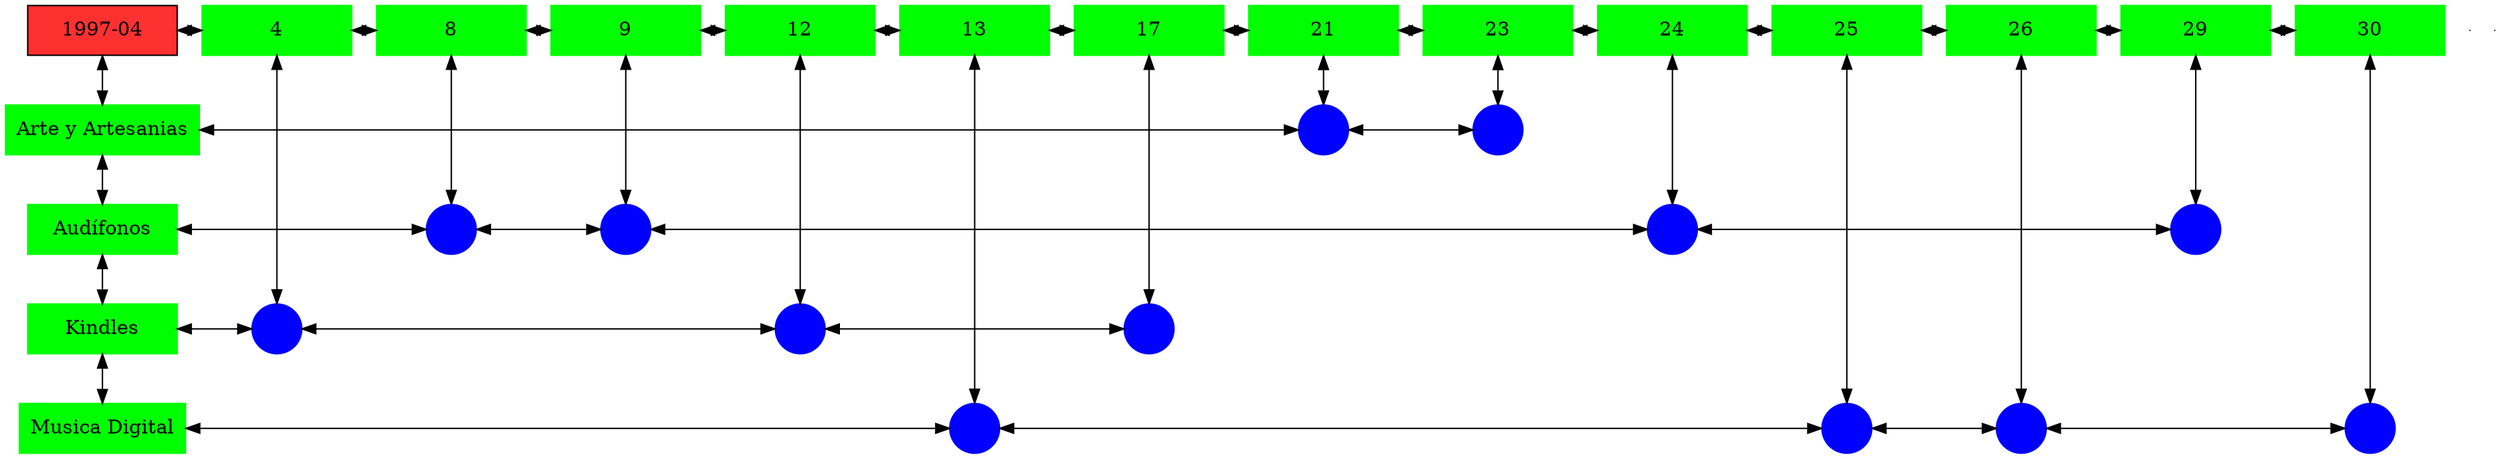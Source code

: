 digraph G{
node[shape="box"];
nodeMt[ label = "1997-04", width = 1.5, style = filled, fillcolor = firebrick1, group = 1 ];
e0[ shape = point, width = 0 ];
e1[ shape = point, width = 0 ];
node0xc001f67db0[label="4",color=green,style =filled,width = 1.5 group=4];
nodeMt->node0xc001f67db0[dir="both"];
{rank=same;nodeMt;node0xc001f67db0;}
node0xc0020b06e0[label="8",color=green,style =filled,width = 1.5 group=8];
node0xc001f67db0->node0xc0020b06e0[dir="both"];
{rank=same;node0xc001f67db0;node0xc0020b06e0;}
node0xc0021376d0[label="9",color=green,style =filled,width = 1.5 group=9];
node0xc0020b06e0->node0xc0021376d0[dir="both"];
{rank=same;node0xc0020b06e0;node0xc0021376d0;}
node0xc000052910[label="12",color=green,style =filled,width = 1.5 group=12];
node0xc0021376d0->node0xc000052910[dir="both"];
{rank=same;node0xc0021376d0;node0xc000052910;}
node0xc001fdf1d0[label="13",color=green,style =filled,width = 1.5 group=13];
node0xc000052910->node0xc001fdf1d0[dir="both"];
{rank=same;node0xc000052910;node0xc001fdf1d0;}
node0xc001ec16d0[label="17",color=green,style =filled,width = 1.5 group=17];
node0xc001fdf1d0->node0xc001ec16d0[dir="both"];
{rank=same;node0xc001fdf1d0;node0xc001ec16d0;}
node0xc0022bd040[label="21",color=green,style =filled,width = 1.5 group=21];
node0xc001ec16d0->node0xc0022bd040[dir="both"];
{rank=same;node0xc001ec16d0;node0xc0022bd040;}
node0xc002051950[label="23",color=green,style =filled,width = 1.5 group=23];
node0xc0022bd040->node0xc002051950[dir="both"];
{rank=same;node0xc0022bd040;node0xc002051950;}
node0xc0021cb450[label="24",color=green,style =filled,width = 1.5 group=24];
node0xc002051950->node0xc0021cb450[dir="both"];
{rank=same;node0xc002051950;node0xc0021cb450;}
node0xc002159360[label="25",color=green,style =filled,width = 1.5 group=25];
node0xc0021cb450->node0xc002159360[dir="both"];
{rank=same;node0xc0021cb450;node0xc002159360;}
node0xc001fa2780[label="26",color=green,style =filled,width = 1.5 group=26];
node0xc002159360->node0xc001fa2780[dir="both"];
{rank=same;node0xc002159360;node0xc001fa2780;}
node0xc0020034f0[label="29",color=green,style =filled,width = 1.5 group=29];
node0xc001fa2780->node0xc0020034f0[dir="both"];
{rank=same;node0xc001fa2780;node0xc0020034f0;}
node0xc0020037c0[label="30",color=green,style =filled,width = 1.5 group=30];
node0xc0020034f0->node0xc0020037c0[dir="both"];
{rank=same;node0xc0020034f0;node0xc0020037c0;}
node0xc002051900[label="Arte y Artesanias",color=green,style =filled width = 1.5 group=1];
node0xc0022c6080[label="",color=blue,style =filled, width = 0.5 group=21 shape=circle];
node0xc002051900->node0xc0022c6080[dir="both"];
{rank=same;node0xc002051900;node0xc0022c6080;}
node0xc00204d500[label="",color=blue,style =filled, width = 0.5 group=23 shape=circle];
node0xc0022c6080->node0xc00204d500[dir="both"];
{rank=same;node0xc00204d500;node0xc0022c6080;}
node0xc0020034a0[label="Audífonos",color=green,style =filled width = 1.5 group=1];
node0xc0020a7300[label="",color=blue,style =filled, width = 0.5 group=8 shape=circle];
node0xc0020034a0->node0xc0020a7300[dir="both"];
{rank=same;node0xc0020034a0;node0xc0020a7300;}
node0xc00213e580[label="",color=blue,style =filled, width = 0.5 group=9 shape=circle];
node0xc0020a7300->node0xc00213e580[dir="both"];
{rank=same;node0xc00213e580;node0xc0020a7300;}
node0xc0021c3a80[label="",color=blue,style =filled, width = 0.5 group=24 shape=circle];
node0xc00213e580->node0xc0021c3a80[dir="both"];
{rank=same;node0xc0021c3a80;node0xc00213e580;}
node0xc001ff9e00[label="",color=blue,style =filled, width = 0.5 group=29 shape=circle];
node0xc0021c3a80->node0xc001ff9e00[dir="both"];
{rank=same;node0xc001ff9e00;node0xc0021c3a80;}
node0xc0000528c0[label="Kindles",color=green,style =filled width = 1.5 group=1];
node0xc001f70900[label="",color=blue,style =filled, width = 0.5 group=4 shape=circle];
node0xc0000528c0->node0xc001f70900[dir="both"];
{rank=same;node0xc0000528c0;node0xc001f70900;}
node0xc00021b400[label="",color=blue,style =filled, width = 0.5 group=12 shape=circle];
node0xc001f70900->node0xc00021b400[dir="both"];
{rank=same;node0xc00021b400;node0xc001f70900;}
node0xc001ebd480[label="",color=blue,style =filled, width = 0.5 group=17 shape=circle];
node0xc00021b400->node0xc001ebd480[dir="both"];
{rank=same;node0xc001ebd480;node0xc00021b400;}
node0xc001fa2730[label="Musica Digital",color=green,style =filled width = 1.5 group=1];
node0xc001fdce80[label="",color=blue,style =filled, width = 0.5 group=13 shape=circle];
node0xc001fa2730->node0xc001fdce80[dir="both"];
{rank=same;node0xc001fa2730;node0xc001fdce80;}
node0xc002157500[label="",color=blue,style =filled, width = 0.5 group=25 shape=circle];
node0xc001fdce80->node0xc002157500[dir="both"];
{rank=same;node0xc002157500;node0xc001fdce80;}
node0xc001f98d80[label="",color=blue,style =filled, width = 0.5 group=26 shape=circle];
node0xc002157500->node0xc001f98d80[dir="both"];
{rank=same;node0xc001f98d80;node0xc002157500;}
node0xc00200c080[label="",color=blue,style =filled, width = 0.5 group=30 shape=circle];
node0xc001f98d80->node0xc00200c080[dir="both"];
{rank=same;node0xc00200c080;node0xc001f98d80;}
node0xc001f67db0->node0xc001f70900[dir="both"];
node0xc0020b06e0->node0xc0020a7300[dir="both"];
node0xc0021376d0->node0xc00213e580[dir="both"];
node0xc000052910->node0xc00021b400[dir="both"];
node0xc001fdf1d0->node0xc001fdce80[dir="both"];
node0xc001ec16d0->node0xc001ebd480[dir="both"];
node0xc0022bd040->node0xc0022c6080[dir="both"];
node0xc002051950->node0xc00204d500[dir="both"];
node0xc0021cb450->node0xc0021c3a80[dir="both"];
node0xc002159360->node0xc002157500[dir="both"];
node0xc001fa2780->node0xc001f98d80[dir="both"];
node0xc0020034f0->node0xc001ff9e00[dir="both"];
node0xc0020037c0->node0xc00200c080[dir="both"];
nodeMt->node0xc002051900[dir="both"];
node0xc002051900->node0xc0020034a0[dir="both"];
node0xc0020034a0->node0xc0000528c0[dir="both"];
node0xc0000528c0->node0xc001fa2730[dir="both"];
}
